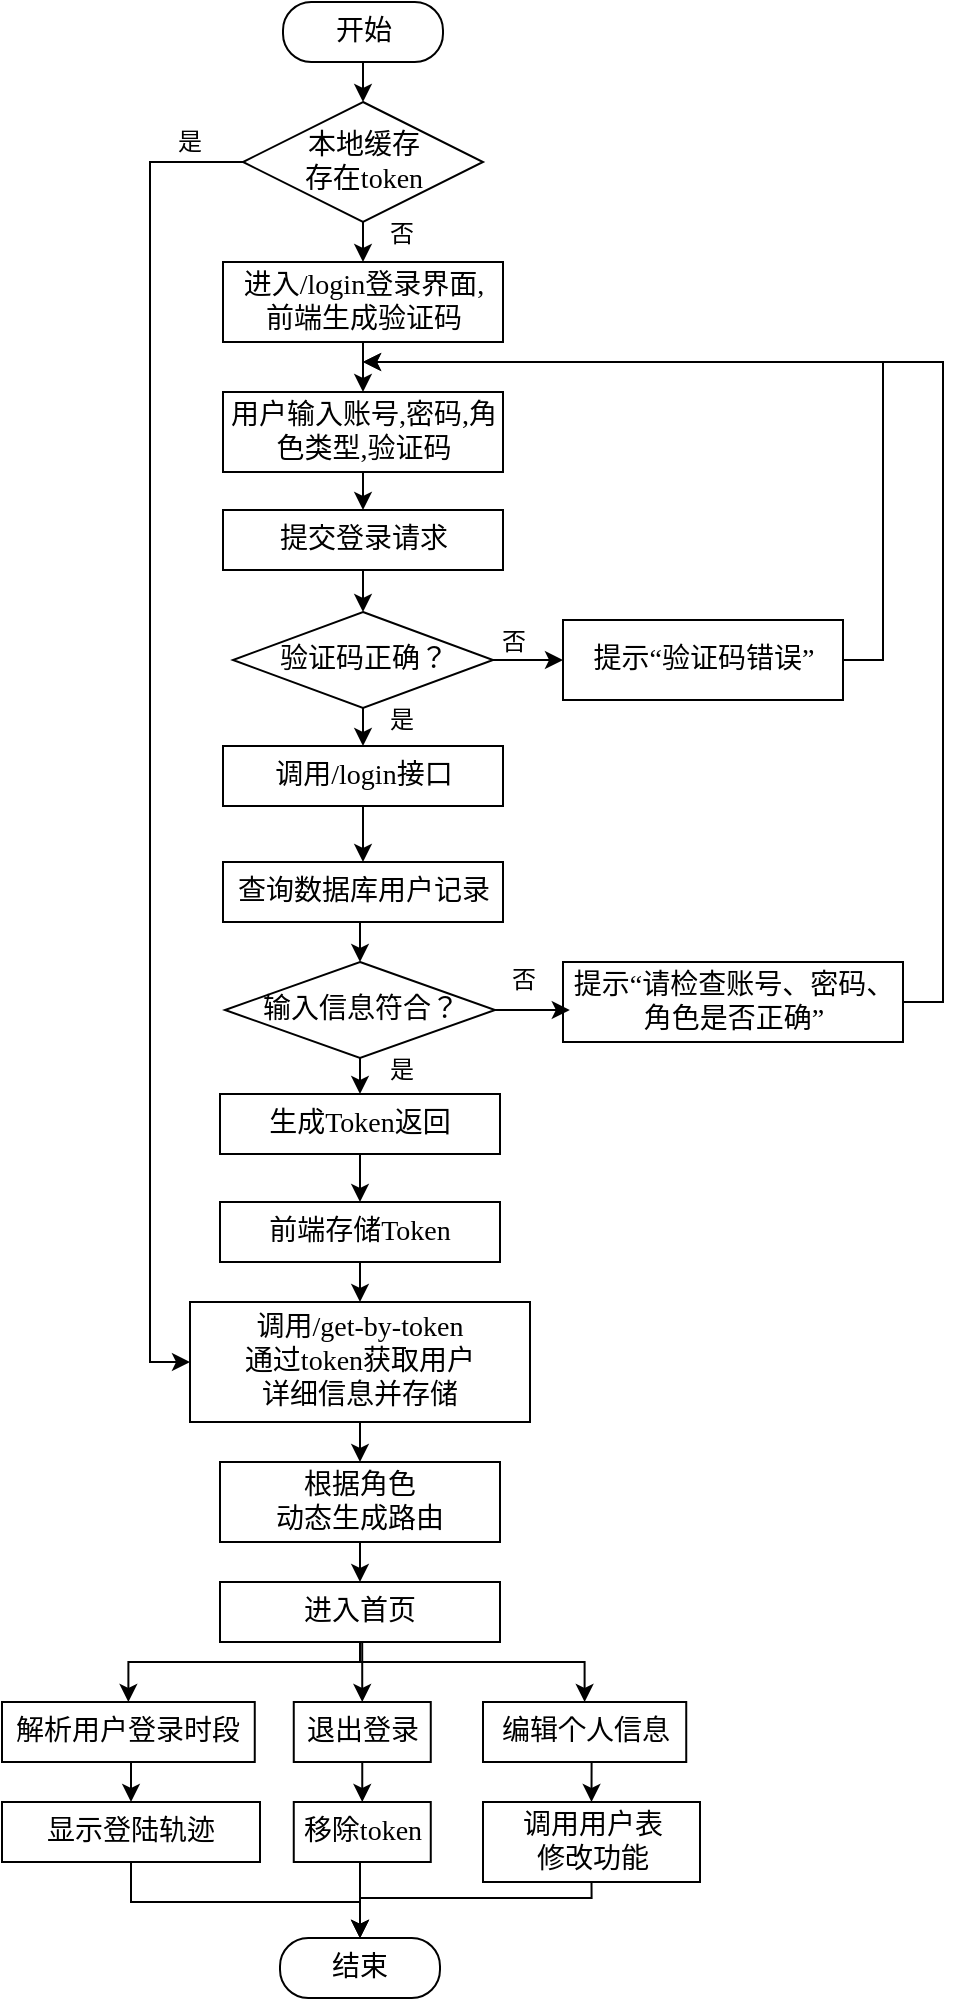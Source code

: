 <mxfile version="26.2.14">
  <diagram id="C5RBs43oDa-KdzZeNtuy" name="Page-1">
    <mxGraphModel dx="712" dy="677" grid="1" gridSize="10" guides="1" tooltips="1" connect="1" arrows="1" fold="1" page="1" pageScale="1" pageWidth="827" pageHeight="1169" math="0" shadow="0">
      <root>
        <mxCell id="WIyWlLk6GJQsqaUBKTNV-0" />
        <mxCell id="WIyWlLk6GJQsqaUBKTNV-1" parent="WIyWlLk6GJQsqaUBKTNV-0" />
        <mxCell id="HvuJs7WOY1dfeLT5cr4M-6" style="edgeStyle=orthogonalEdgeStyle;rounded=0;orthogonalLoop=1;jettySize=auto;html=1;exitX=0.5;exitY=1;exitDx=0;exitDy=0;entryX=0.5;entryY=0;entryDx=0;entryDy=0;fontFamily=宋体;fontSize=14;fontColor=default;" parent="WIyWlLk6GJQsqaUBKTNV-1" source="WIyWlLk6GJQsqaUBKTNV-3" edge="1">
          <mxGeometry relative="1" as="geometry">
            <mxPoint x="431.5" y="140" as="targetPoint" />
          </mxGeometry>
        </mxCell>
        <mxCell id="WIyWlLk6GJQsqaUBKTNV-3" value="开始" style="rounded=1;whiteSpace=wrap;html=1;fontSize=14;glass=0;strokeWidth=1;shadow=0;arcSize=47;fontFamily=宋体;" parent="WIyWlLk6GJQsqaUBKTNV-1" vertex="1">
          <mxGeometry x="391.5" y="90" width="80" height="30" as="geometry" />
        </mxCell>
        <mxCell id="Dsx00uWK3pldCxW48gUQ-6" style="edgeStyle=orthogonalEdgeStyle;rounded=0;orthogonalLoop=1;jettySize=auto;html=1;exitX=0.5;exitY=1;exitDx=0;exitDy=0;entryX=0.5;entryY=0;entryDx=0;entryDy=0;" edge="1" parent="WIyWlLk6GJQsqaUBKTNV-1" source="HvuJs7WOY1dfeLT5cr4M-2" target="Dsx00uWK3pldCxW48gUQ-1">
          <mxGeometry relative="1" as="geometry" />
        </mxCell>
        <mxCell id="Dsx00uWK3pldCxW48gUQ-39" style="edgeStyle=orthogonalEdgeStyle;rounded=0;orthogonalLoop=1;jettySize=auto;html=1;exitX=0;exitY=0.5;exitDx=0;exitDy=0;entryX=0;entryY=0.5;entryDx=0;entryDy=0;" edge="1" parent="WIyWlLk6GJQsqaUBKTNV-1" source="HvuJs7WOY1dfeLT5cr4M-2" target="Dsx00uWK3pldCxW48gUQ-37">
          <mxGeometry relative="1" as="geometry" />
        </mxCell>
        <mxCell id="HvuJs7WOY1dfeLT5cr4M-2" value="&lt;font style=&quot;font-size: 14px;&quot; face=&quot;宋体&quot;&gt;本地缓存&lt;/font&gt;&lt;div&gt;&lt;font face=&quot;宋体&quot;&gt;&lt;span style=&quot;font-size: 14px;&quot;&gt;存在token&lt;/span&gt;&lt;/font&gt;&lt;/div&gt;" style="rhombus;whiteSpace=wrap;html=1;" parent="WIyWlLk6GJQsqaUBKTNV-1" vertex="1">
          <mxGeometry x="371.5" y="140" width="120" height="60" as="geometry" />
        </mxCell>
        <mxCell id="Dsx00uWK3pldCxW48gUQ-8" style="edgeStyle=orthogonalEdgeStyle;rounded=0;orthogonalLoop=1;jettySize=auto;html=1;exitX=0.5;exitY=1;exitDx=0;exitDy=0;entryX=0.5;entryY=0;entryDx=0;entryDy=0;" edge="1" parent="WIyWlLk6GJQsqaUBKTNV-1" source="Dsx00uWK3pldCxW48gUQ-0" target="Dsx00uWK3pldCxW48gUQ-4">
          <mxGeometry relative="1" as="geometry" />
        </mxCell>
        <mxCell id="Dsx00uWK3pldCxW48gUQ-0" value="用户输入账号,密码,角色类型,验证码" style="rounded=0;whiteSpace=wrap;html=1;fontFamily=宋体;fontSize=14;" vertex="1" parent="WIyWlLk6GJQsqaUBKTNV-1">
          <mxGeometry x="361.5" y="285" width="140" height="40" as="geometry" />
        </mxCell>
        <mxCell id="Dsx00uWK3pldCxW48gUQ-7" style="edgeStyle=orthogonalEdgeStyle;rounded=0;orthogonalLoop=1;jettySize=auto;html=1;exitX=0.5;exitY=1;exitDx=0;exitDy=0;entryX=0.5;entryY=0;entryDx=0;entryDy=0;" edge="1" parent="WIyWlLk6GJQsqaUBKTNV-1" source="Dsx00uWK3pldCxW48gUQ-1" target="Dsx00uWK3pldCxW48gUQ-0">
          <mxGeometry relative="1" as="geometry" />
        </mxCell>
        <mxCell id="Dsx00uWK3pldCxW48gUQ-1" value="进入/login登录界面,&lt;div&gt;前端生成验证码&lt;/div&gt;" style="rounded=0;whiteSpace=wrap;html=1;fontFamily=宋体;fontSize=14;" vertex="1" parent="WIyWlLk6GJQsqaUBKTNV-1">
          <mxGeometry x="361.5" y="220" width="140" height="40" as="geometry" />
        </mxCell>
        <mxCell id="Dsx00uWK3pldCxW48gUQ-19" style="edgeStyle=orthogonalEdgeStyle;rounded=0;orthogonalLoop=1;jettySize=auto;html=1;exitX=0.5;exitY=1;exitDx=0;exitDy=0;entryX=0.5;entryY=0;entryDx=0;entryDy=0;" edge="1" parent="WIyWlLk6GJQsqaUBKTNV-1" source="Dsx00uWK3pldCxW48gUQ-2" target="Dsx00uWK3pldCxW48gUQ-18">
          <mxGeometry relative="1" as="geometry" />
        </mxCell>
        <mxCell id="Dsx00uWK3pldCxW48gUQ-2" value="调用/login接口" style="rounded=0;whiteSpace=wrap;html=1;fontFamily=宋体;fontSize=14;" vertex="1" parent="WIyWlLk6GJQsqaUBKTNV-1">
          <mxGeometry x="361.5" y="462" width="140" height="30" as="geometry" />
        </mxCell>
        <mxCell id="Dsx00uWK3pldCxW48gUQ-9" style="edgeStyle=orthogonalEdgeStyle;rounded=0;orthogonalLoop=1;jettySize=auto;html=1;exitX=0.5;exitY=1;exitDx=0;exitDy=0;entryX=0.5;entryY=0;entryDx=0;entryDy=0;" edge="1" parent="WIyWlLk6GJQsqaUBKTNV-1" source="Dsx00uWK3pldCxW48gUQ-4" target="Dsx00uWK3pldCxW48gUQ-5">
          <mxGeometry relative="1" as="geometry" />
        </mxCell>
        <mxCell id="Dsx00uWK3pldCxW48gUQ-4" value="提交登录请求" style="rounded=0;whiteSpace=wrap;html=1;fontFamily=宋体;fontSize=14;" vertex="1" parent="WIyWlLk6GJQsqaUBKTNV-1">
          <mxGeometry x="361.5" y="344" width="140" height="30" as="geometry" />
        </mxCell>
        <mxCell id="Dsx00uWK3pldCxW48gUQ-13" style="edgeStyle=orthogonalEdgeStyle;rounded=0;orthogonalLoop=1;jettySize=auto;html=1;exitX=1;exitY=0.5;exitDx=0;exitDy=0;entryX=0;entryY=0.5;entryDx=0;entryDy=0;" edge="1" parent="WIyWlLk6GJQsqaUBKTNV-1" source="Dsx00uWK3pldCxW48gUQ-5" target="Dsx00uWK3pldCxW48gUQ-12">
          <mxGeometry relative="1" as="geometry" />
        </mxCell>
        <mxCell id="Dsx00uWK3pldCxW48gUQ-15" style="edgeStyle=orthogonalEdgeStyle;rounded=0;orthogonalLoop=1;jettySize=auto;html=1;exitX=0.5;exitY=1;exitDx=0;exitDy=0;entryX=0.5;entryY=0;entryDx=0;entryDy=0;" edge="1" parent="WIyWlLk6GJQsqaUBKTNV-1" source="Dsx00uWK3pldCxW48gUQ-5" target="Dsx00uWK3pldCxW48gUQ-2">
          <mxGeometry relative="1" as="geometry" />
        </mxCell>
        <mxCell id="Dsx00uWK3pldCxW48gUQ-5" value="验证码正确？" style="rhombus;whiteSpace=wrap;html=1;fontFamily=宋体;fontSize=14;" vertex="1" parent="WIyWlLk6GJQsqaUBKTNV-1">
          <mxGeometry x="366.5" y="395" width="130" height="48" as="geometry" />
        </mxCell>
        <mxCell id="Dsx00uWK3pldCxW48gUQ-14" style="edgeStyle=orthogonalEdgeStyle;rounded=0;orthogonalLoop=1;jettySize=auto;html=1;exitX=1;exitY=0.5;exitDx=0;exitDy=0;" edge="1" parent="WIyWlLk6GJQsqaUBKTNV-1" source="Dsx00uWK3pldCxW48gUQ-12">
          <mxGeometry relative="1" as="geometry">
            <mxPoint x="431.5" y="270" as="targetPoint" />
            <Array as="points">
              <mxPoint x="691.5" y="419" />
              <mxPoint x="691.5" y="270" />
            </Array>
          </mxGeometry>
        </mxCell>
        <mxCell id="Dsx00uWK3pldCxW48gUQ-12" value="提示“验证码错误”" style="rounded=0;whiteSpace=wrap;html=1;fontFamily=宋体;fontSize=14;" vertex="1" parent="WIyWlLk6GJQsqaUBKTNV-1">
          <mxGeometry x="531.5" y="399" width="140" height="40" as="geometry" />
        </mxCell>
        <mxCell id="Dsx00uWK3pldCxW48gUQ-16" value="是" style="text;html=1;align=center;verticalAlign=middle;whiteSpace=wrap;rounded=0;fontFamily=宋体;" vertex="1" parent="WIyWlLk6GJQsqaUBKTNV-1">
          <mxGeometry x="440.5" y="443" width="20" height="12" as="geometry" />
        </mxCell>
        <mxCell id="Dsx00uWK3pldCxW48gUQ-17" value="否" style="text;html=1;align=center;verticalAlign=middle;whiteSpace=wrap;rounded=0;fontFamily=宋体;" vertex="1" parent="WIyWlLk6GJQsqaUBKTNV-1">
          <mxGeometry x="496.5" y="404" width="20" height="12" as="geometry" />
        </mxCell>
        <mxCell id="Dsx00uWK3pldCxW48gUQ-22" style="edgeStyle=orthogonalEdgeStyle;rounded=0;orthogonalLoop=1;jettySize=auto;html=1;exitX=0.5;exitY=1;exitDx=0;exitDy=0;entryX=0.5;entryY=0;entryDx=0;entryDy=0;" edge="1" parent="WIyWlLk6GJQsqaUBKTNV-1" source="Dsx00uWK3pldCxW48gUQ-18" target="Dsx00uWK3pldCxW48gUQ-20">
          <mxGeometry relative="1" as="geometry" />
        </mxCell>
        <mxCell id="Dsx00uWK3pldCxW48gUQ-18" value="查询数据库用户记录" style="rounded=0;whiteSpace=wrap;html=1;fontFamily=宋体;fontSize=14;" vertex="1" parent="WIyWlLk6GJQsqaUBKTNV-1">
          <mxGeometry x="361.5" y="520" width="140" height="30" as="geometry" />
        </mxCell>
        <mxCell id="Dsx00uWK3pldCxW48gUQ-31" style="edgeStyle=orthogonalEdgeStyle;rounded=0;orthogonalLoop=1;jettySize=auto;html=1;exitX=0.5;exitY=1;exitDx=0;exitDy=0;entryX=0.5;entryY=0;entryDx=0;entryDy=0;" edge="1" parent="WIyWlLk6GJQsqaUBKTNV-1" source="Dsx00uWK3pldCxW48gUQ-20" target="Dsx00uWK3pldCxW48gUQ-30">
          <mxGeometry relative="1" as="geometry" />
        </mxCell>
        <mxCell id="Dsx00uWK3pldCxW48gUQ-20" value="输入信息符合？" style="rhombus;whiteSpace=wrap;html=1;fontFamily=宋体;fontSize=14;" vertex="1" parent="WIyWlLk6GJQsqaUBKTNV-1">
          <mxGeometry x="362.5" y="570" width="135" height="48" as="geometry" />
        </mxCell>
        <mxCell id="Dsx00uWK3pldCxW48gUQ-29" style="edgeStyle=orthogonalEdgeStyle;rounded=0;orthogonalLoop=1;jettySize=auto;html=1;exitX=1;exitY=0.5;exitDx=0;exitDy=0;" edge="1" parent="WIyWlLk6GJQsqaUBKTNV-1" source="Dsx00uWK3pldCxW48gUQ-21">
          <mxGeometry relative="1" as="geometry">
            <mxPoint x="431.5" y="270" as="targetPoint" />
            <Array as="points">
              <mxPoint x="721.5" y="590" />
              <mxPoint x="721.5" y="270" />
            </Array>
          </mxGeometry>
        </mxCell>
        <mxCell id="Dsx00uWK3pldCxW48gUQ-21" value="提示“请检查账号、密码、角色是否正确”" style="rounded=0;whiteSpace=wrap;html=1;fontFamily=宋体;fontSize=14;" vertex="1" parent="WIyWlLk6GJQsqaUBKTNV-1">
          <mxGeometry x="531.5" y="570" width="170" height="40" as="geometry" />
        </mxCell>
        <mxCell id="Dsx00uWK3pldCxW48gUQ-24" value="否" style="text;html=1;align=center;verticalAlign=middle;whiteSpace=wrap;rounded=0;fontFamily=宋体;" vertex="1" parent="WIyWlLk6GJQsqaUBKTNV-1">
          <mxGeometry x="501.5" y="573" width="20" height="12" as="geometry" />
        </mxCell>
        <mxCell id="Dsx00uWK3pldCxW48gUQ-28" style="edgeStyle=orthogonalEdgeStyle;rounded=0;orthogonalLoop=1;jettySize=auto;html=1;exitX=1;exitY=0.5;exitDx=0;exitDy=0;entryX=0.02;entryY=0.588;entryDx=0;entryDy=0;entryPerimeter=0;" edge="1" parent="WIyWlLk6GJQsqaUBKTNV-1" source="Dsx00uWK3pldCxW48gUQ-20" target="Dsx00uWK3pldCxW48gUQ-21">
          <mxGeometry relative="1" as="geometry" />
        </mxCell>
        <mxCell id="Dsx00uWK3pldCxW48gUQ-35" style="edgeStyle=orthogonalEdgeStyle;rounded=0;orthogonalLoop=1;jettySize=auto;html=1;exitX=0.5;exitY=1;exitDx=0;exitDy=0;entryX=0.5;entryY=0;entryDx=0;entryDy=0;" edge="1" parent="WIyWlLk6GJQsqaUBKTNV-1" source="Dsx00uWK3pldCxW48gUQ-30" target="Dsx00uWK3pldCxW48gUQ-33">
          <mxGeometry relative="1" as="geometry" />
        </mxCell>
        <mxCell id="Dsx00uWK3pldCxW48gUQ-30" value="生成Token返回" style="rounded=0;whiteSpace=wrap;html=1;fontFamily=宋体;fontSize=14;" vertex="1" parent="WIyWlLk6GJQsqaUBKTNV-1">
          <mxGeometry x="360" y="636" width="140" height="30" as="geometry" />
        </mxCell>
        <mxCell id="Dsx00uWK3pldCxW48gUQ-32" value="是" style="text;html=1;align=center;verticalAlign=middle;whiteSpace=wrap;rounded=0;fontFamily=宋体;" vertex="1" parent="WIyWlLk6GJQsqaUBKTNV-1">
          <mxGeometry x="440.5" y="618" width="20" height="12" as="geometry" />
        </mxCell>
        <mxCell id="Dsx00uWK3pldCxW48gUQ-45" style="edgeStyle=orthogonalEdgeStyle;rounded=0;orthogonalLoop=1;jettySize=auto;html=1;exitX=0.5;exitY=1;exitDx=0;exitDy=0;entryX=0.5;entryY=0;entryDx=0;entryDy=0;" edge="1" parent="WIyWlLk6GJQsqaUBKTNV-1" source="Dsx00uWK3pldCxW48gUQ-33" target="Dsx00uWK3pldCxW48gUQ-37">
          <mxGeometry relative="1" as="geometry" />
        </mxCell>
        <mxCell id="Dsx00uWK3pldCxW48gUQ-33" value="前端存储Token" style="rounded=0;whiteSpace=wrap;html=1;fontFamily=宋体;fontSize=14;" vertex="1" parent="WIyWlLk6GJQsqaUBKTNV-1">
          <mxGeometry x="360" y="690" width="140" height="30" as="geometry" />
        </mxCell>
        <mxCell id="Dsx00uWK3pldCxW48gUQ-34" value="否" style="text;html=1;align=center;verticalAlign=middle;whiteSpace=wrap;rounded=0;fontFamily=宋体;" vertex="1" parent="WIyWlLk6GJQsqaUBKTNV-1">
          <mxGeometry x="440.5" y="200" width="20" height="12" as="geometry" />
        </mxCell>
        <mxCell id="Dsx00uWK3pldCxW48gUQ-49" style="edgeStyle=orthogonalEdgeStyle;rounded=0;orthogonalLoop=1;jettySize=auto;html=1;exitX=0.5;exitY=1;exitDx=0;exitDy=0;entryX=0.5;entryY=0;entryDx=0;entryDy=0;" edge="1" parent="WIyWlLk6GJQsqaUBKTNV-1" source="Dsx00uWK3pldCxW48gUQ-36" target="Dsx00uWK3pldCxW48gUQ-48">
          <mxGeometry relative="1" as="geometry" />
        </mxCell>
        <mxCell id="Dsx00uWK3pldCxW48gUQ-36" value="根据角色&lt;div&gt;&lt;span style=&quot;background-color: transparent; color: light-dark(rgb(0, 0, 0), rgb(255, 255, 255));&quot;&gt;动态生成路由&lt;/span&gt;&lt;/div&gt;" style="rounded=0;whiteSpace=wrap;html=1;fontFamily=宋体;fontSize=14;" vertex="1" parent="WIyWlLk6GJQsqaUBKTNV-1">
          <mxGeometry x="360" y="820" width="140" height="40" as="geometry" />
        </mxCell>
        <mxCell id="Dsx00uWK3pldCxW48gUQ-46" style="edgeStyle=orthogonalEdgeStyle;rounded=0;orthogonalLoop=1;jettySize=auto;html=1;exitX=0.5;exitY=1;exitDx=0;exitDy=0;entryX=0.5;entryY=0;entryDx=0;entryDy=0;" edge="1" parent="WIyWlLk6GJQsqaUBKTNV-1" source="Dsx00uWK3pldCxW48gUQ-37" target="Dsx00uWK3pldCxW48gUQ-36">
          <mxGeometry relative="1" as="geometry" />
        </mxCell>
        <mxCell id="Dsx00uWK3pldCxW48gUQ-37" value="调用/get-by-token&lt;div&gt;通过token&lt;span style=&quot;background-color: transparent; color: light-dark(rgb(0, 0, 0), rgb(255, 255, 255));&quot;&gt;获取用户&lt;/span&gt;&lt;/div&gt;&lt;div&gt;&lt;span style=&quot;background-color: transparent; color: light-dark(rgb(0, 0, 0), rgb(255, 255, 255));&quot;&gt;详细&lt;/span&gt;&lt;span style=&quot;background-color: transparent; color: light-dark(rgb(0, 0, 0), rgb(255, 255, 255));&quot;&gt;信息并存储&lt;/span&gt;&lt;/div&gt;" style="rounded=0;whiteSpace=wrap;html=1;fontFamily=宋体;fontSize=14;" vertex="1" parent="WIyWlLk6GJQsqaUBKTNV-1">
          <mxGeometry x="345" y="740" width="170" height="60" as="geometry" />
        </mxCell>
        <mxCell id="Dsx00uWK3pldCxW48gUQ-44" value="是" style="text;html=1;align=center;verticalAlign=middle;whiteSpace=wrap;rounded=0;spacing=0;fontFamily=宋体;" vertex="1" parent="WIyWlLk6GJQsqaUBKTNV-1">
          <mxGeometry x="330" y="150" width="30" height="20" as="geometry" />
        </mxCell>
        <mxCell id="Dsx00uWK3pldCxW48gUQ-56" style="edgeStyle=orthogonalEdgeStyle;rounded=0;orthogonalLoop=1;jettySize=auto;html=1;exitX=0.5;exitY=1;exitDx=0;exitDy=0;entryX=0.5;entryY=0;entryDx=0;entryDy=0;" edge="1" parent="WIyWlLk6GJQsqaUBKTNV-1" source="Dsx00uWK3pldCxW48gUQ-48" target="Dsx00uWK3pldCxW48gUQ-51">
          <mxGeometry relative="1" as="geometry" />
        </mxCell>
        <mxCell id="Dsx00uWK3pldCxW48gUQ-57" style="edgeStyle=orthogonalEdgeStyle;rounded=0;orthogonalLoop=1;jettySize=auto;html=1;exitX=0.5;exitY=1;exitDx=0;exitDy=0;entryX=0.5;entryY=0;entryDx=0;entryDy=0;" edge="1" parent="WIyWlLk6GJQsqaUBKTNV-1" source="Dsx00uWK3pldCxW48gUQ-48" target="Dsx00uWK3pldCxW48gUQ-52">
          <mxGeometry relative="1" as="geometry">
            <Array as="points">
              <mxPoint x="430" y="920" />
              <mxPoint x="542" y="920" />
            </Array>
          </mxGeometry>
        </mxCell>
        <mxCell id="Dsx00uWK3pldCxW48gUQ-58" style="edgeStyle=orthogonalEdgeStyle;rounded=0;orthogonalLoop=1;jettySize=auto;html=1;exitX=0.5;exitY=1;exitDx=0;exitDy=0;entryX=0.5;entryY=0;entryDx=0;entryDy=0;" edge="1" parent="WIyWlLk6GJQsqaUBKTNV-1" source="Dsx00uWK3pldCxW48gUQ-48" target="Dsx00uWK3pldCxW48gUQ-53">
          <mxGeometry relative="1" as="geometry">
            <Array as="points">
              <mxPoint x="430" y="920" />
              <mxPoint x="314" y="920" />
            </Array>
          </mxGeometry>
        </mxCell>
        <mxCell id="Dsx00uWK3pldCxW48gUQ-48" value="进入首页" style="rounded=0;whiteSpace=wrap;html=1;fontFamily=宋体;fontSize=14;" vertex="1" parent="WIyWlLk6GJQsqaUBKTNV-1">
          <mxGeometry x="360" y="880" width="140" height="30" as="geometry" />
        </mxCell>
        <mxCell id="Dsx00uWK3pldCxW48gUQ-63" style="edgeStyle=orthogonalEdgeStyle;rounded=0;orthogonalLoop=1;jettySize=auto;html=1;exitX=0.5;exitY=1;exitDx=0;exitDy=0;entryX=0.5;entryY=0;entryDx=0;entryDy=0;" edge="1" parent="WIyWlLk6GJQsqaUBKTNV-1" source="Dsx00uWK3pldCxW48gUQ-50" target="Dsx00uWK3pldCxW48gUQ-62">
          <mxGeometry relative="1" as="geometry">
            <Array as="points">
              <mxPoint x="316" y="1040" />
              <mxPoint x="430" y="1040" />
            </Array>
          </mxGeometry>
        </mxCell>
        <mxCell id="Dsx00uWK3pldCxW48gUQ-50" value="显示登陆轨迹" style="rounded=0;whiteSpace=wrap;html=1;fontFamily=宋体;fontSize=14;" vertex="1" parent="WIyWlLk6GJQsqaUBKTNV-1">
          <mxGeometry x="251" y="990" width="129" height="30" as="geometry" />
        </mxCell>
        <mxCell id="Dsx00uWK3pldCxW48gUQ-59" style="edgeStyle=orthogonalEdgeStyle;rounded=0;orthogonalLoop=1;jettySize=auto;html=1;exitX=0.5;exitY=1;exitDx=0;exitDy=0;entryX=0.5;entryY=0;entryDx=0;entryDy=0;" edge="1" parent="WIyWlLk6GJQsqaUBKTNV-1" source="Dsx00uWK3pldCxW48gUQ-51" target="Dsx00uWK3pldCxW48gUQ-54">
          <mxGeometry relative="1" as="geometry" />
        </mxCell>
        <mxCell id="Dsx00uWK3pldCxW48gUQ-51" value="退出登录" style="rounded=0;whiteSpace=wrap;html=1;fontFamily=宋体;fontSize=14;" vertex="1" parent="WIyWlLk6GJQsqaUBKTNV-1">
          <mxGeometry x="396.88" y="940" width="68.5" height="30" as="geometry" />
        </mxCell>
        <mxCell id="Dsx00uWK3pldCxW48gUQ-61" style="edgeStyle=orthogonalEdgeStyle;rounded=0;orthogonalLoop=1;jettySize=auto;html=1;exitX=0.5;exitY=1;exitDx=0;exitDy=0;entryX=0.5;entryY=0;entryDx=0;entryDy=0;" edge="1" parent="WIyWlLk6GJQsqaUBKTNV-1" source="Dsx00uWK3pldCxW48gUQ-52" target="Dsx00uWK3pldCxW48gUQ-55">
          <mxGeometry relative="1" as="geometry" />
        </mxCell>
        <mxCell id="Dsx00uWK3pldCxW48gUQ-52" value="编辑个人信息" style="rounded=0;whiteSpace=wrap;html=1;fontFamily=宋体;fontSize=14;" vertex="1" parent="WIyWlLk6GJQsqaUBKTNV-1">
          <mxGeometry x="491.5" y="940" width="101.62" height="30" as="geometry" />
        </mxCell>
        <mxCell id="Dsx00uWK3pldCxW48gUQ-60" style="edgeStyle=orthogonalEdgeStyle;rounded=0;orthogonalLoop=1;jettySize=auto;html=1;exitX=0.5;exitY=1;exitDx=0;exitDy=0;entryX=0.5;entryY=0;entryDx=0;entryDy=0;" edge="1" parent="WIyWlLk6GJQsqaUBKTNV-1" source="Dsx00uWK3pldCxW48gUQ-53" target="Dsx00uWK3pldCxW48gUQ-50">
          <mxGeometry relative="1" as="geometry" />
        </mxCell>
        <mxCell id="Dsx00uWK3pldCxW48gUQ-53" value="解析用户&lt;span style=&quot;background-color: transparent; color: light-dark(rgb(0, 0, 0), rgb(255, 255, 255));&quot;&gt;登录时段&lt;/span&gt;" style="rounded=0;whiteSpace=wrap;html=1;fontFamily=宋体;fontSize=14;" vertex="1" parent="WIyWlLk6GJQsqaUBKTNV-1">
          <mxGeometry x="251" y="940" width="126.38" height="30" as="geometry" />
        </mxCell>
        <mxCell id="Dsx00uWK3pldCxW48gUQ-64" style="edgeStyle=orthogonalEdgeStyle;rounded=0;orthogonalLoop=1;jettySize=auto;html=1;exitX=0.5;exitY=1;exitDx=0;exitDy=0;entryX=0.5;entryY=0;entryDx=0;entryDy=0;" edge="1" parent="WIyWlLk6GJQsqaUBKTNV-1" source="Dsx00uWK3pldCxW48gUQ-54" target="Dsx00uWK3pldCxW48gUQ-62">
          <mxGeometry relative="1" as="geometry" />
        </mxCell>
        <mxCell id="Dsx00uWK3pldCxW48gUQ-54" value="移除token" style="rounded=0;whiteSpace=wrap;html=1;fontFamily=宋体;fontSize=14;" vertex="1" parent="WIyWlLk6GJQsqaUBKTNV-1">
          <mxGeometry x="396.88" y="990" width="68.5" height="30" as="geometry" />
        </mxCell>
        <mxCell id="Dsx00uWK3pldCxW48gUQ-65" style="edgeStyle=orthogonalEdgeStyle;rounded=0;orthogonalLoop=1;jettySize=auto;html=1;exitX=0.5;exitY=1;exitDx=0;exitDy=0;entryX=0.5;entryY=0;entryDx=0;entryDy=0;" edge="1" parent="WIyWlLk6GJQsqaUBKTNV-1" source="Dsx00uWK3pldCxW48gUQ-55" target="Dsx00uWK3pldCxW48gUQ-62">
          <mxGeometry relative="1" as="geometry">
            <Array as="points">
              <mxPoint x="546" y="1038" />
              <mxPoint x="430" y="1038" />
            </Array>
          </mxGeometry>
        </mxCell>
        <mxCell id="Dsx00uWK3pldCxW48gUQ-55" value="调用用户表&lt;div&gt;修改功能&lt;/div&gt;" style="rounded=0;whiteSpace=wrap;html=1;fontFamily=宋体;fontSize=14;" vertex="1" parent="WIyWlLk6GJQsqaUBKTNV-1">
          <mxGeometry x="491.5" y="990" width="108.5" height="40" as="geometry" />
        </mxCell>
        <mxCell id="Dsx00uWK3pldCxW48gUQ-62" value="结束" style="rounded=1;whiteSpace=wrap;html=1;fontSize=14;glass=0;strokeWidth=1;shadow=0;arcSize=47;fontFamily=宋体;" vertex="1" parent="WIyWlLk6GJQsqaUBKTNV-1">
          <mxGeometry x="390" y="1058" width="80" height="30" as="geometry" />
        </mxCell>
      </root>
    </mxGraphModel>
  </diagram>
</mxfile>
